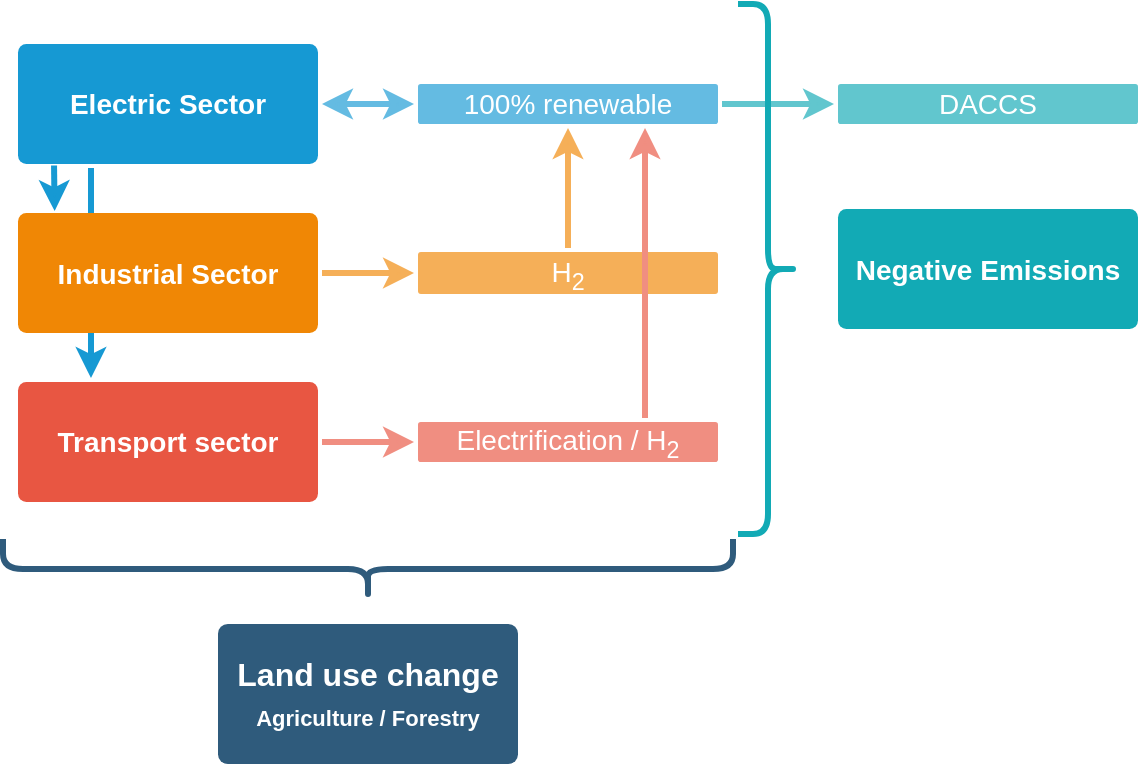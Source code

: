 <mxfile version="10.6.8" type="github"><diagram id="6a731a19-8d31-9384-78a2-239565b7b9f0" name="Page-1"><mxGraphModel dx="1162" dy="771" grid="1" gridSize="10" guides="1" tooltips="1" connect="1" arrows="1" fold="1" page="1" pageScale="1" pageWidth="1169" pageHeight="827" background="#ffffff" math="0" shadow="0"><root><mxCell id="0"/><mxCell id="1" parent="0"/><mxCell id="1746" value="" style="edgeStyle=none;rounded=0;jumpStyle=none;html=1;shadow=0;labelBackgroundColor=none;startArrow=none;startFill=0;endArrow=classic;endFill=1;jettySize=auto;orthogonalLoop=1;strokeColor=#F5AF58;strokeWidth=3;fontFamily=Helvetica;fontSize=16;fontColor=#23445D;spacing=5;exitX=1;exitY=0.5;exitDx=0;exitDy=0;entryX=0;entryY=0.5;entryDx=0;entryDy=0;" parent="1" source="1764" target="1769" edge="1"><mxGeometry relative="1" as="geometry"/></mxCell><mxCell id="1749" value="&lt;div&gt;Land use change&lt;/div&gt;&lt;div&gt;&lt;font style=&quot;font-size: 11px&quot;&gt;Agriculture / Forestry&lt;/font&gt;&lt;br&gt;&lt;/div&gt;" style="rounded=1;whiteSpace=wrap;html=1;shadow=0;labelBackgroundColor=none;strokeColor=none;strokeWidth=3;fillColor=#2F5B7C;fontFamily=Helvetica;fontSize=16;fontColor=#FFFFFF;align=center;fontStyle=1;spacing=5;arcSize=7;perimeterSpacing=2;" parent="1" vertex="1"><mxGeometry x="130" y="510" width="150" height="70" as="geometry"/></mxCell><mxCell id="1752" value="" style="edgeStyle=none;rounded=1;jumpStyle=none;html=1;shadow=0;labelBackgroundColor=none;startArrow=none;startFill=0;jettySize=auto;orthogonalLoop=1;strokeColor=#F08E81;strokeWidth=3;fontFamily=Helvetica;fontSize=14;fontColor=#FFFFFF;spacing=5;fontStyle=1;fillColor=#b0e3e6;entryX=0;entryY=0.5;entryDx=0;entryDy=0;exitX=1;exitY=0.5;exitDx=0;exitDy=0;" parent="1" source="1753" target="1754" edge="1"><mxGeometry relative="1" as="geometry"><mxPoint x="870" y="650" as="sourcePoint"/></mxGeometry></mxCell><mxCell id="1753" value="Transport sector" style="rounded=1;whiteSpace=wrap;html=1;shadow=0;labelBackgroundColor=none;strokeColor=none;strokeWidth=3;fillColor=#e85642;fontFamily=Helvetica;fontSize=14;fontColor=#FFFFFF;align=center;spacing=5;fontStyle=1;arcSize=7;perimeterSpacing=2;" parent="1" vertex="1"><mxGeometry x="30" y="389" width="150" height="60" as="geometry"/></mxCell><mxCell id="1754" value="Electrification / H&lt;sub&gt;2&lt;/sub&gt;" style="rounded=1;whiteSpace=wrap;html=1;shadow=0;labelBackgroundColor=none;strokeColor=none;strokeWidth=3;fillColor=#f08e81;fontFamily=Helvetica;fontSize=14;fontColor=#FFFFFF;align=center;spacing=5;fontStyle=0;arcSize=7;perimeterSpacing=2;" parent="1" vertex="1"><mxGeometry x="230" y="409" width="150" height="20" as="geometry"/></mxCell><mxCell id="1757" value="" style="edgeStyle=none;rounded=0;jumpStyle=none;html=1;shadow=0;labelBackgroundColor=none;startArrow=none;startFill=0;endArrow=classic;endFill=1;jettySize=auto;orthogonalLoop=1;strokeColor=#1699D3;strokeWidth=3;fontFamily=Helvetica;fontSize=14;fontColor=#FFFFFF;spacing=5;exitX=0.13;exitY=0.981;exitDx=0;exitDy=0;exitPerimeter=0;entryX=0.132;entryY=0.016;entryDx=0;entryDy=0;entryPerimeter=0;" parent="1" source="1760" target="1764" edge="1"><mxGeometry relative="1" as="geometry"><mxPoint x="20" y="400" as="targetPoint"/></mxGeometry></mxCell><mxCell id="1758" value="" style="edgeStyle=none;rounded=0;jumpStyle=none;html=1;shadow=0;labelBackgroundColor=none;startArrow=none;startFill=0;endArrow=classic;endFill=1;jettySize=auto;orthogonalLoop=1;strokeColor=#1699D3;strokeWidth=3;fontFamily=Helvetica;fontSize=14;fontColor=#FFFFFF;spacing=5;exitX=0.25;exitY=1;exitDx=0;exitDy=0;entryX=0.25;entryY=0;entryDx=0;entryDy=0;" parent="1" source="1760" target="1753" edge="1"><mxGeometry relative="1" as="geometry"><mxPoint x="130" y="282" as="sourcePoint"/><mxPoint x="130" y="390" as="targetPoint"/></mxGeometry></mxCell><mxCell id="1759" value="" style="edgeStyle=none;rounded=0;jumpStyle=none;html=1;shadow=0;labelBackgroundColor=none;startArrow=classic;startFill=1;endArrow=classic;endFill=1;jettySize=auto;orthogonalLoop=1;strokeColor=#64BBE2;strokeWidth=3;fontFamily=Helvetica;fontSize=14;fontColor=#FFFFFF;spacing=5;exitX=1;exitY=0.5;exitDx=0;exitDy=0;entryX=0;entryY=0.5;entryDx=0;entryDy=0;fillColor=#cce5ff;" parent="1" source="1760" edge="1"><mxGeometry relative="1" as="geometry"><mxPoint x="790" y="370" as="sourcePoint"/><mxPoint x="228" y="250" as="targetPoint"/></mxGeometry></mxCell><mxCell id="1760" value="Electric Sector" style="rounded=1;whiteSpace=wrap;html=1;shadow=0;labelBackgroundColor=none;strokeColor=none;strokeWidth=3;fillColor=#1699d3;fontFamily=Helvetica;fontSize=14;fontColor=#FFFFFF;align=center;spacing=5;fontStyle=1;arcSize=7;perimeterSpacing=2;" parent="1" vertex="1"><mxGeometry x="30" y="220" width="150" height="60" as="geometry"/></mxCell><mxCell id="1762" value="100% renewable" style="rounded=1;whiteSpace=wrap;html=1;shadow=0;labelBackgroundColor=none;strokeColor=none;strokeWidth=3;fillColor=#64bbe2;fontFamily=Helvetica;fontSize=14;fontColor=#FFFFFF;align=center;spacing=5;arcSize=7;perimeterSpacing=2;" parent="1" vertex="1"><mxGeometry x="230" y="240" width="150" height="20" as="geometry"/></mxCell><mxCell id="1764" value="Industrial Sector" style="rounded=1;whiteSpace=wrap;html=1;shadow=0;labelBackgroundColor=none;strokeColor=none;strokeWidth=3;fillColor=#F08705;fontFamily=Helvetica;fontSize=14;fontColor=#FFFFFF;align=center;spacing=5;fontStyle=1;arcSize=7;perimeterSpacing=2;" parent="1" vertex="1"><mxGeometry x="30" y="304.5" width="150" height="60" as="geometry"/></mxCell><mxCell id="1769" value="H&lt;sub&gt;2&lt;/sub&gt;" style="rounded=1;whiteSpace=wrap;html=1;shadow=0;labelBackgroundColor=none;strokeColor=none;strokeWidth=3;fillColor=#f5af58;fontFamily=Helvetica;fontSize=14;fontColor=#FFFFFF;align=center;spacing=5;arcSize=7;perimeterSpacing=2;" parent="1" vertex="1"><mxGeometry x="230" y="324" width="150" height="21" as="geometry"/></mxCell><mxCell id="1771" value="Negative Emissions" style="rounded=1;whiteSpace=wrap;html=1;shadow=0;labelBackgroundColor=none;strokeColor=none;strokeWidth=3;fillColor=#12aab5;fontFamily=Helvetica;fontSize=14;fontColor=#FFFFFF;align=center;spacing=5;fontStyle=1;arcSize=7;perimeterSpacing=2;" parent="1" vertex="1"><mxGeometry x="440" y="302.5" width="150" height="60" as="geometry"/></mxCell><mxCell id="1778" value="DACCS" style="rounded=1;whiteSpace=wrap;html=1;shadow=0;labelBackgroundColor=none;strokeColor=none;strokeWidth=3;fillColor=#61c6ce;fontFamily=Helvetica;fontSize=14;fontColor=#FFFFFF;align=center;spacing=5;fontStyle=0;arcSize=7;perimeterSpacing=2;" parent="1" vertex="1"><mxGeometry x="440" y="240" width="150" height="20" as="geometry"/></mxCell><mxCell id="1779" value="" style="edgeStyle=none;rounded=1;jumpStyle=none;html=1;shadow=0;labelBackgroundColor=none;startArrow=none;startFill=0;jettySize=auto;orthogonalLoop=1;strokeColor=#61C6CE;strokeWidth=3;fontFamily=Helvetica;fontSize=14;fontColor=#FFFFFF;spacing=5;fontStyle=1;fillColor=#b0e3e6;exitX=1;exitY=0.5;exitDx=0;exitDy=0;entryX=0;entryY=0.5;entryDx=0;entryDy=0;" parent="1" source="1762" target="1778" edge="1"><mxGeometry relative="1" as="geometry"><mxPoint x="440" y="230" as="targetPoint"/></mxGeometry></mxCell><mxCell id="JjbxYgnhhRHMqNolcRNs-1786" value="" style="edgeStyle=none;rounded=0;jumpStyle=none;html=1;shadow=0;labelBackgroundColor=none;startArrow=none;startFill=0;endArrow=classic;endFill=1;jettySize=auto;orthogonalLoop=1;strokeColor=#F5AF58;strokeWidth=3;fontFamily=Helvetica;fontSize=16;fontColor=#23445D;spacing=5;exitX=0.5;exitY=0;exitDx=0;exitDy=0;entryX=0.5;entryY=1;entryDx=0;entryDy=0;" edge="1" parent="1" source="1769" target="1762"><mxGeometry relative="1" as="geometry"><mxPoint x="192.294" y="344.176" as="sourcePoint"/><mxPoint x="238.176" y="344.176" as="targetPoint"/></mxGeometry></mxCell><mxCell id="JjbxYgnhhRHMqNolcRNs-1787" value="" style="edgeStyle=none;rounded=1;jumpStyle=none;html=1;shadow=0;labelBackgroundColor=none;startArrow=none;startFill=0;jettySize=auto;orthogonalLoop=1;strokeColor=#F08E81;strokeWidth=3;fontFamily=Helvetica;fontSize=14;fontColor=#FFFFFF;spacing=5;fontStyle=1;fillColor=#b0e3e6;entryX=0.75;entryY=1;entryDx=0;entryDy=0;exitX=0.75;exitY=0;exitDx=0;exitDy=0;" edge="1" parent="1" source="1754" target="1762"><mxGeometry relative="1" as="geometry"><mxPoint x="192.294" y="428.882" as="sourcePoint"/><mxPoint x="238.176" y="428.882" as="targetPoint"/></mxGeometry></mxCell><mxCell id="JjbxYgnhhRHMqNolcRNs-1790" value="" style="shape=curlyBracket;whiteSpace=wrap;html=1;rounded=1;fillColor=#A9C4EB;rotation=-180;strokeWidth=3;strokeColor=#12AAB5;" vertex="1" parent="1"><mxGeometry x="390" y="200" width="30" height="265" as="geometry"/></mxCell><mxCell id="JjbxYgnhhRHMqNolcRNs-1793" value="" style="shape=curlyBracket;whiteSpace=wrap;html=1;rounded=1;fillColor=#A9C4EB;rotation=-90;strokeWidth=3;strokeColor=#2F5B7C;" vertex="1" parent="1"><mxGeometry x="190" y="300" width="30" height="365" as="geometry"/></mxCell></root></mxGraphModel></diagram></mxfile>
